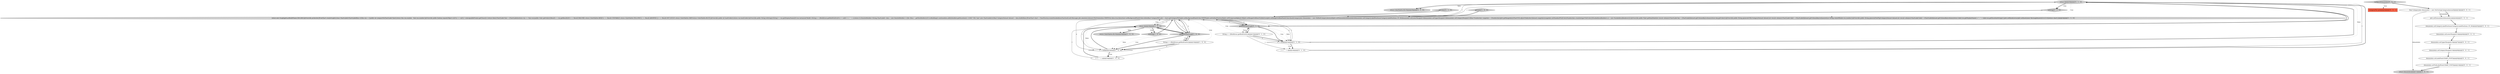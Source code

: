 digraph {
15 [style = filled, label = "return ColorPalette.BLUE@@@25@@@['0', '1', '0']", fillcolor = lightgray, shape = ellipse image = "AAA0AAABBB2BBB"];
5 [style = filled, label = "return l@@@36@@@['1', '0', '0']", fillcolor = lightgray, shape = ellipse image = "AAA0AAABBB1BBB"];
7 [style = filled, label = "toString['1', '0', '0']", fillcolor = lightgray, shape = diamond image = "AAA0AAABBB1BBB"];
12 [style = filled, label = "l += ' ' + s@@@34@@@['0', '1', '0']", fillcolor = white, shape = ellipse image = "AAA0AAABBB2BBB"];
4 [style = filled, label = "l += ' ' + s@@@34@@@['1', '0', '0']", fillcolor = white, shape = ellipse image = "AAA0AAABBB1BBB"];
3 [style = filled, label = "s != null@@@34@@@['1', '0', '0']", fillcolor = white, shape = diamond image = "AAA0AAABBB1BBB"];
13 [style = filled, label = "return l@@@36@@@['0', '1', '0']", fillcolor = lightgray, shape = ellipse image = "AAA0AAABBB2BBB"];
14 [style = filled, label = "getColor['0', '1', '0']", fillcolor = lightgray, shape = diamond image = "AAA0AAABBB2BBB"];
11 [style = filled, label = "s != null@@@34@@@['0', '1', '0']", fillcolor = white, shape = diamond image = "AAA0AAABBB2BBB"];
0 [style = filled, label = "getBuildTimeGraph['1', '0', '0']", fillcolor = lightgray, shape = diamond image = "AAA0AAABBB1BBB"];
19 [style = filled, label = "domainAxis.setCategoryLabelPositions(CategoryLabelPositions.UP_90)@@@5@@@['0', '0', '1']", fillcolor = white, shape = ellipse image = "AAA0AAABBB3BBB"];
22 [style = filled, label = "configureDomainAxis['0', '0', '1']", fillcolor = lightgray, shape = diamond image = "AAA0AAABBB3BBB"];
20 [style = filled, label = "domainAxis.setUpperMargin(0.0)@@@7@@@['0', '0', '1']", fillcolor = white, shape = ellipse image = "AAA0AAABBB3BBB"];
10 [style = filled, label = "String s = ((Build)run).getBuiltOnStr()@@@33@@@['0', '1', '0']", fillcolor = white, shape = ellipse image = "AAA0AAABBB2BBB"];
26 [style = filled, label = "domainAxis.setLabelFont(CHART_FONT)@@@9@@@['0', '0', '1']", fillcolor = white, shape = ellipse image = "AAA0AAABBB3BBB"];
8 [style = filled, label = "return ColorPalette.BLUE@@@25@@@['1', '0', '0']", fillcolor = lightgray, shape = ellipse image = "AAA0AAABBB1BBB"];
1 [style = filled, label = "return new Graph(getLastBuildTime(),500,400){@Override protected JFreeChart createGraph(){class ChartLabel{ChartLabel(Run r){this.run = r}public int compareTo(ChartLabel that){return this.run.number - that.run.number}@Override public boolean equals(Object o){if (o == null || !.isAssignableFrom(o.getClass())) {return false}ChartLabel that = (ChartLabel)oreturn run == that.run}public Color getColor(){Result r = run.getResult()if (r == Result.FAILURE) return ColorPalette.REDif (r == Result.UNSTABLE) return ColorPalette.YELLOWif (r == Result.ABORTED || r == Result.NOT_BUILT) return ColorPalette.GREYreturn ColorPalette.BLUE}@Override public int hashCode(){return run.hashCode()}@Override public String toString(){String l = run.getDisplayName()if (run instanceof Build) {String s = ((Build)run).getBuiltOnStr()if (s != null) l += ' ' + s}return l}}DataSetBuilder<String,ChartLabel> data = new DataSetBuilder<>()for (Run r : getNewBuilds()){if (r.isBuilding()) continuedata.add(((double)r.getDuration()) / (1000 * 60),\"min\",new ChartLabel(r))}final CategoryDataset dataset = data.build()final JFreeChart chart = ChartFactory.createStackedAreaChart(null,null,Messages.Job_minutes(),dataset,PlotOrientation.VERTICAL,false,true,false)chart.setBackgroundPaint(Color.white)final CategoryPlot plot = chart.getCategoryPlot()plot.setBackgroundPaint(Color.WHITE)plot.setOutlinePaint(null)plot.setForegroundAlpha(0.8f)plot.setRangeGridlinesVisible(true)plot.setRangeGridlinePaint(Color.black)CategoryAxis domainAxis = new ShiftedCategoryAxis(null)plot.setDomainAxis(domainAxis)domainAxis.setCategoryLabelPositions(CategoryLabelPositions.UP_90)domainAxis.setLowerMargin(0.0)domainAxis.setUpperMargin(0.0)domainAxis.setCategoryMargin(0.0)final NumberAxis rangeAxis = (NumberAxis)plot.getRangeAxis()ChartUtil.adjustChebyshev(dataset,rangeAxis)rangeAxis.setStandardTickUnits(NumberAxis.createIntegerTickUnits())StackedAreaRenderer ar = new StackedAreaRenderer2(){@Override public Paint getItemPaint(int row,int column){ChartLabel key = (ChartLabel)dataset.getColumnKey(column)return key.getColor()}@Override public String generateURL(CategoryDataset dataset,int row,int column){ChartLabel label = (ChartLabel)dataset.getColumnKey(column)return String.valueOf(label.run.number)}@Override public String generateToolTip(CategoryDataset dataset,int row,int column){ChartLabel label = (ChartLabel)dataset.getColumnKey(column)return label.run.getDisplayName() + \" : \" + label.run.getDurationString()}}plot.setRenderer(ar)plot.setInsets(new RectangleInsets(0,0,0,5.0))return chart}}@@@3@@@['1', '1', '0']", fillcolor = lightgray, shape = ellipse image = "AAA0AAABBB1BBB"];
27 [style = filled, label = "domainAxis.setLowerMargin(0.0)@@@6@@@['0', '0', '1']", fillcolor = white, shape = ellipse image = "AAA0AAABBB3BBB"];
6 [style = filled, label = "getColor['1', '0', '0']", fillcolor = lightgray, shape = diamond image = "AAA0AAABBB1BBB"];
23 [style = filled, label = "domainAxis.setCategoryMargin(0.0)@@@8@@@['0', '0', '1']", fillcolor = white, shape = ellipse image = "AAA0AAABBB3BBB"];
21 [style = filled, label = "return domainAxis@@@11@@@['0', '0', '1']", fillcolor = lightgray, shape = ellipse image = "AAA0AAABBB3BBB"];
24 [style = filled, label = "CategoryPlot plot@@@2@@@['0', '0', '1']", fillcolor = tomato, shape = box image = "AAA0AAABBB3BBB"];
9 [style = filled, label = "getBuildTimeGraph['0', '1', '0']", fillcolor = lightgray, shape = diamond image = "AAA0AAABBB2BBB"];
17 [style = filled, label = "domainAxis.setTickLabelFont(CHART_FONT)@@@10@@@['0', '0', '1']", fillcolor = white, shape = ellipse image = "AAA0AAABBB3BBB"];
16 [style = filled, label = "toString['0', '1', '0']", fillcolor = lightgray, shape = diamond image = "AAA0AAABBB2BBB"];
2 [style = filled, label = "String s = ((Build)run).getBuiltOnStr()@@@33@@@['1', '0', '0']", fillcolor = white, shape = ellipse image = "AAA0AAABBB1BBB"];
25 [style = filled, label = "plot.setDomainAxis(domainAxis)@@@4@@@['0', '0', '1']", fillcolor = white, shape = ellipse image = "AAA0AAABBB3BBB"];
18 [style = filled, label = "final CategoryAxis domainAxis = new NoOverlapCategoryAxis(null)@@@3@@@['0', '0', '1']", fillcolor = white, shape = ellipse image = "AAA0AAABBB3BBB"];
0->2 [style = dotted, label="true"];
20->23 [style = bold, label=""];
18->25 [style = solid, label="domainAxis"];
1->3 [style = solid, label="o"];
1->3 [style = solid, label="r"];
4->5 [style = solid, label="l"];
1->11 [style = solid, label="o"];
10->1 [style = dotted, label="true"];
5->8 [style = bold, label=""];
13->1 [style = dotted, label="true"];
9->11 [style = bold, label=""];
11->12 [style = bold, label=""];
1->9 [style = bold, label=""];
26->17 [style = bold, label=""];
11->12 [style = dotted, label="true"];
17->21 [style = bold, label=""];
10->9 [style = bold, label=""];
25->19 [style = bold, label=""];
9->11 [style = dotted, label="true"];
4->5 [style = bold, label=""];
9->13 [style = bold, label=""];
0->3 [style = dotted, label="true"];
18->25 [style = bold, label=""];
1->9 [style = solid, label="o"];
13->16 [style = dotted, label="true"];
12->13 [style = solid, label="l"];
10->11 [style = bold, label=""];
5->7 [style = dotted, label="true"];
0->3 [style = bold, label=""];
27->20 [style = bold, label=""];
3->5 [style = dotted, label="false"];
3->5 [style = bold, label=""];
0->1 [style = bold, label=""];
13->15 [style = bold, label=""];
9->10 [style = dotted, label="true"];
23->26 [style = bold, label=""];
12->13 [style = bold, label=""];
2->3 [style = bold, label=""];
14->1 [style = bold, label=""];
18->21 [style = solid, label="domainAxis"];
19->27 [style = bold, label=""];
1->13 [style = solid, label="l"];
2->1 [style = dotted, label="true"];
10->12 [style = solid, label="s"];
2->3 [style = solid, label="s"];
5->0 [style = bold, label=""];
13->15 [style = dotted, label="false"];
16->1 [style = bold, label=""];
22->24 [style = dotted, label="true"];
0->3 [style = dotted, label="false"];
3->4 [style = dotted, label="true"];
13->16 [style = bold, label=""];
1->0 [style = solid, label="o"];
1->13 [style = solid, label="r"];
2->4 [style = solid, label="s"];
1->9 [style = solid, label="r"];
11->13 [style = bold, label=""];
22->18 [style = bold, label=""];
1->11 [style = solid, label="r"];
1->0 [style = solid, label="r"];
2->0 [style = bold, label=""];
5->1 [style = dotted, label="true"];
11->13 [style = dotted, label="false"];
7->1 [style = bold, label=""];
0->2 [style = bold, label=""];
0->5 [style = bold, label=""];
13->9 [style = bold, label=""];
9->1 [style = bold, label=""];
10->11 [style = solid, label="s"];
1->5 [style = solid, label="r"];
5->8 [style = dotted, label="false"];
3->4 [style = bold, label=""];
5->7 [style = bold, label=""];
6->1 [style = bold, label=""];
9->11 [style = dotted, label="false"];
9->10 [style = bold, label=""];
1->0 [style = bold, label=""];
1->5 [style = solid, label="l"];
}
